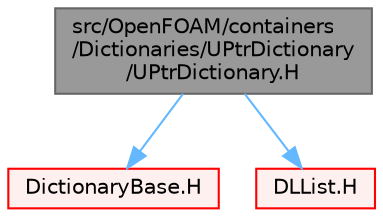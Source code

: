 digraph "src/OpenFOAM/containers/Dictionaries/UPtrDictionary/UPtrDictionary.H"
{
 // LATEX_PDF_SIZE
  bgcolor="transparent";
  edge [fontname=Helvetica,fontsize=10,labelfontname=Helvetica,labelfontsize=10];
  node [fontname=Helvetica,fontsize=10,shape=box,height=0.2,width=0.4];
  Node1 [id="Node000001",label="src/OpenFOAM/containers\l/Dictionaries/UPtrDictionary\l/UPtrDictionary.H",height=0.2,width=0.4,color="gray40", fillcolor="grey60", style="filled", fontcolor="black",tooltip=" "];
  Node1 -> Node2 [id="edge1_Node000001_Node000002",color="steelblue1",style="solid",tooltip=" "];
  Node2 [id="Node000002",label="DictionaryBase.H",height=0.2,width=0.4,color="red", fillcolor="#FFF0F0", style="filled",URL="$DictionaryBase_8H.html",tooltip=" "];
  Node1 -> Node112 [id="edge2_Node000001_Node000112",color="steelblue1",style="solid",tooltip=" "];
  Node112 [id="Node000112",label="DLList.H",height=0.2,width=0.4,color="red", fillcolor="#FFF0F0", style="filled",URL="$DLList_8H.html",tooltip="Non-intrusive doubly-linked list."];
}
